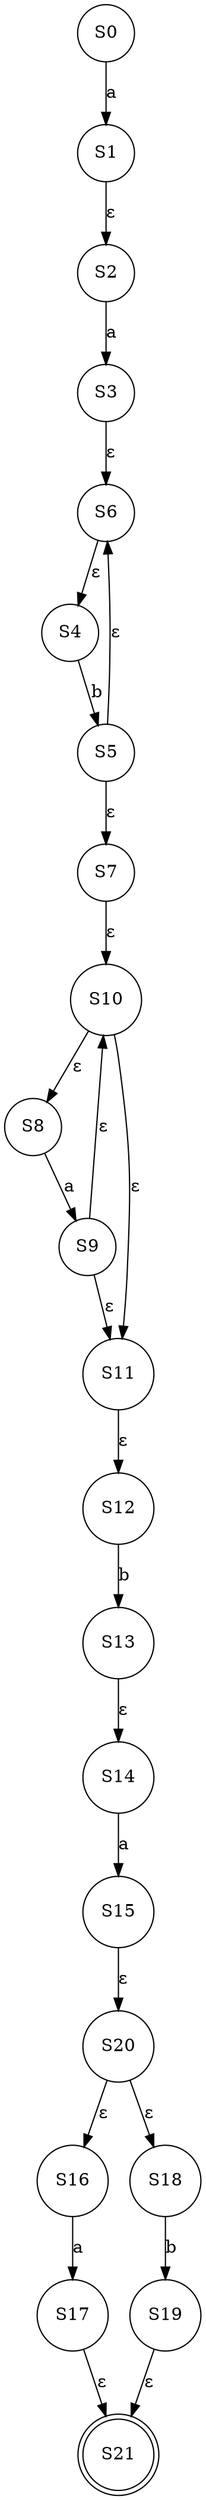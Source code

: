 digraph {
	S0 [shape=circle]
	S0 -> S1 [label=a]
	S1 [shape=circle]
	S1 -> S2 [label="ε"]
	S10 [shape=circle]
	S10 -> S8 [label="ε"]
	S10 -> S11 [label="ε"]
	S11 [shape=circle]
	S11 -> S12 [label="ε"]
	S12 [shape=circle]
	S12 -> S13 [label=b]
	S13 [shape=circle]
	S13 -> S14 [label="ε"]
	S14 [shape=circle]
	S14 -> S15 [label=a]
	S15 [shape=circle]
	S15 -> S20 [label="ε"]
	S16 [shape=circle]
	S16 -> S17 [label=a]
	S17 [shape=circle]
	S17 -> S21 [label="ε"]
	S18 [shape=circle]
	S18 -> S19 [label=b]
	S19 [shape=circle]
	S19 -> S21 [label="ε"]
	S2 [shape=circle]
	S2 -> S3 [label=a]
	S20 [shape=circle]
	S20 -> S16 [label="ε"]
	S20 -> S18 [label="ε"]
	S21 [shape=doublecircle]
	S3 [shape=circle]
	S3 -> S6 [label="ε"]
	S4 [shape=circle]
	S4 -> S5 [label=b]
	S5 [shape=circle]
	S5 -> S6 [label="ε"]
	S5 -> S7 [label="ε"]
	S6 [shape=circle]
	S6 -> S4 [label="ε"]
	S7 [shape=circle]
	S7 -> S10 [label="ε"]
	S8 [shape=circle]
	S8 -> S9 [label=a]
	S9 [shape=circle]
	S9 -> S10 [label="ε"]
	S9 -> S11 [label="ε"]
}
